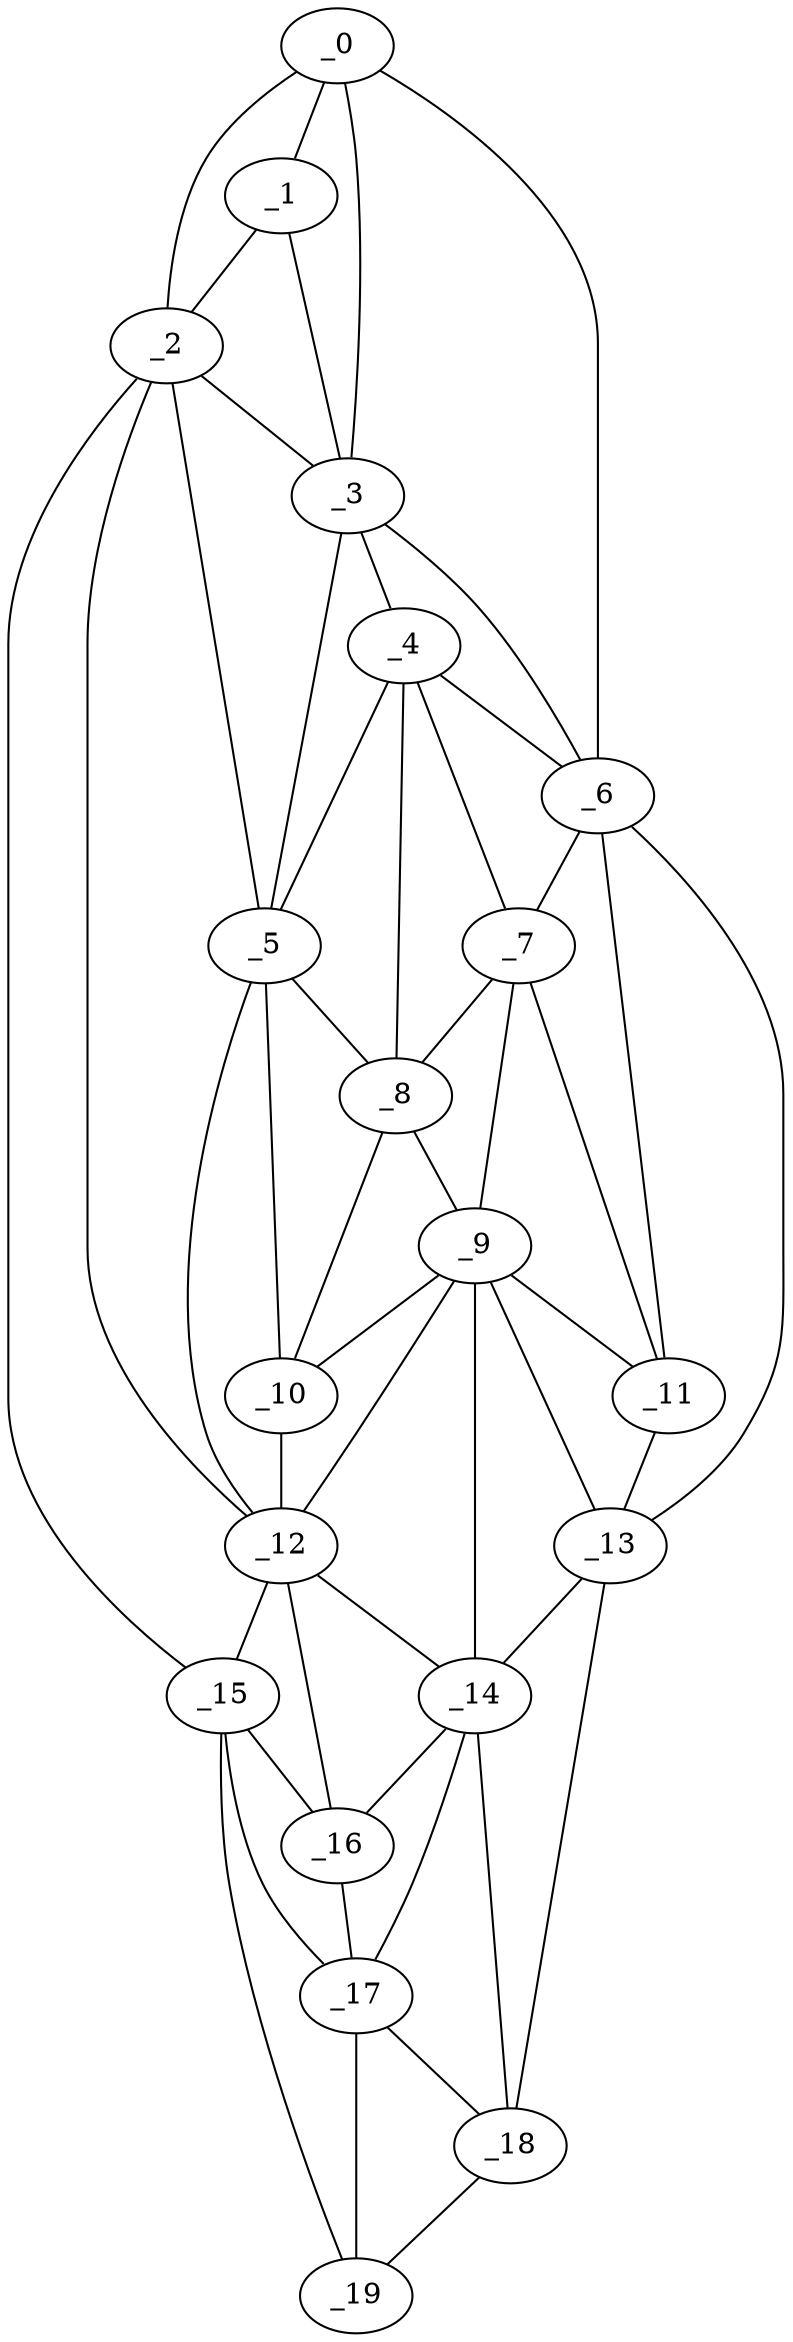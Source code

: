 graph "obj15__45.gxl" {
	_0	 [x=6,
		y=56];
	_1	 [x=23,
		y=61];
	_0 -- _1	 [valence=2];
	_2	 [x=24,
		y=70];
	_0 -- _2	 [valence=1];
	_3	 [x=29,
		y=53];
	_0 -- _3	 [valence=1];
	_6	 [x=53,
		y=40];
	_0 -- _6	 [valence=1];
	_1 -- _2	 [valence=1];
	_1 -- _3	 [valence=2];
	_2 -- _3	 [valence=2];
	_5	 [x=51,
		y=67];
	_2 -- _5	 [valence=2];
	_12	 [x=64,
		y=73];
	_2 -- _12	 [valence=2];
	_15	 [x=88,
		y=83];
	_2 -- _15	 [valence=1];
	_4	 [x=46,
		y=47];
	_3 -- _4	 [valence=2];
	_3 -- _5	 [valence=1];
	_3 -- _6	 [valence=2];
	_4 -- _5	 [valence=1];
	_4 -- _6	 [valence=1];
	_7	 [x=53,
		y=51];
	_4 -- _7	 [valence=2];
	_8	 [x=55,
		y=57];
	_4 -- _8	 [valence=1];
	_5 -- _8	 [valence=2];
	_10	 [x=57,
		y=68];
	_5 -- _10	 [valence=1];
	_5 -- _12	 [valence=1];
	_6 -- _7	 [valence=1];
	_11	 [x=58,
		y=43];
	_6 -- _11	 [valence=2];
	_13	 [x=68,
		y=43];
	_6 -- _13	 [valence=1];
	_7 -- _8	 [valence=2];
	_9	 [x=57,
		y=54];
	_7 -- _9	 [valence=2];
	_7 -- _11	 [valence=2];
	_8 -- _9	 [valence=2];
	_8 -- _10	 [valence=2];
	_9 -- _10	 [valence=1];
	_9 -- _11	 [valence=2];
	_9 -- _12	 [valence=2];
	_9 -- _13	 [valence=1];
	_14	 [x=83,
		y=48];
	_9 -- _14	 [valence=1];
	_10 -- _12	 [valence=2];
	_11 -- _13	 [valence=2];
	_12 -- _14	 [valence=2];
	_12 -- _15	 [valence=1];
	_16	 [x=96,
		y=65];
	_12 -- _16	 [valence=1];
	_13 -- _14	 [valence=2];
	_18	 [x=122,
		y=59];
	_13 -- _18	 [valence=1];
	_14 -- _16	 [valence=2];
	_17	 [x=106,
		y=62];
	_14 -- _17	 [valence=1];
	_14 -- _18	 [valence=2];
	_15 -- _16	 [valence=1];
	_15 -- _17	 [valence=1];
	_19	 [x=125,
		y=70];
	_15 -- _19	 [valence=1];
	_16 -- _17	 [valence=2];
	_17 -- _18	 [valence=1];
	_17 -- _19	 [valence=2];
	_18 -- _19	 [valence=1];
}
